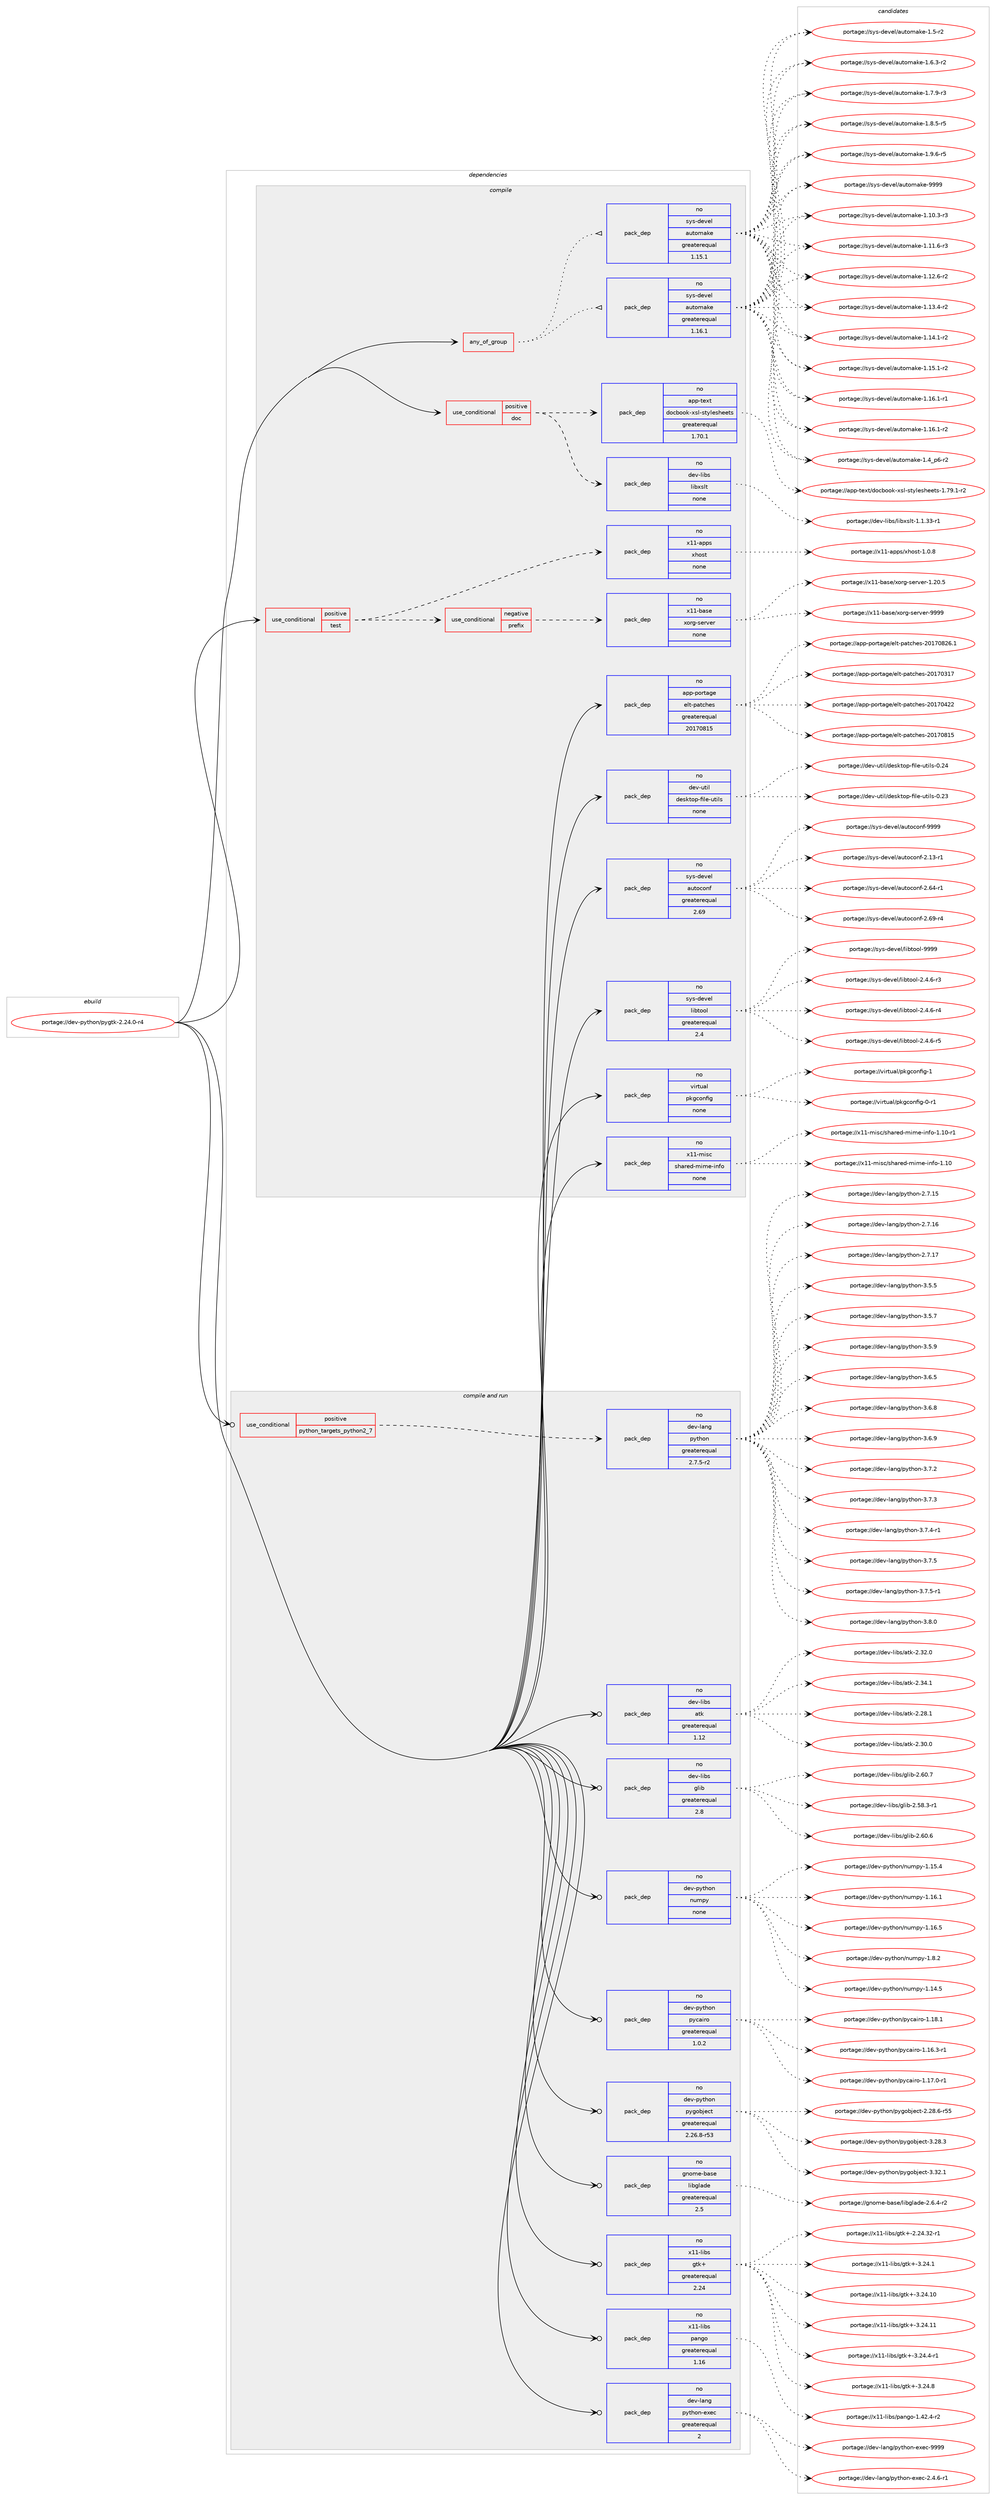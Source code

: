 digraph prolog {

# *************
# Graph options
# *************

newrank=true;
concentrate=true;
compound=true;
graph [rankdir=LR,fontname=Helvetica,fontsize=10,ranksep=1.5];#, ranksep=2.5, nodesep=0.2];
edge  [arrowhead=vee];
node  [fontname=Helvetica,fontsize=10];

# **********
# The ebuild
# **********

subgraph cluster_leftcol {
color=gray;
rank=same;
label=<<i>ebuild</i>>;
id [label="portage://dev-python/pygtk-2.24.0-r4", color=red, width=4, href="../dev-python/pygtk-2.24.0-r4.svg"];
}

# ****************
# The dependencies
# ****************

subgraph cluster_midcol {
color=gray;
label=<<i>dependencies</i>>;
subgraph cluster_compile {
fillcolor="#eeeeee";
style=filled;
label=<<i>compile</i>>;
subgraph any3303 {
dependency161634 [label=<<TABLE BORDER="0" CELLBORDER="1" CELLSPACING="0" CELLPADDING="4"><TR><TD CELLPADDING="10">any_of_group</TD></TR></TABLE>>, shape=none, color=red];subgraph pack122811 {
dependency161635 [label=<<TABLE BORDER="0" CELLBORDER="1" CELLSPACING="0" CELLPADDING="4" WIDTH="220"><TR><TD ROWSPAN="6" CELLPADDING="30">pack_dep</TD></TR><TR><TD WIDTH="110">no</TD></TR><TR><TD>sys-devel</TD></TR><TR><TD>automake</TD></TR><TR><TD>greaterequal</TD></TR><TR><TD>1.16.1</TD></TR></TABLE>>, shape=none, color=blue];
}
dependency161634:e -> dependency161635:w [weight=20,style="dotted",arrowhead="oinv"];
subgraph pack122812 {
dependency161636 [label=<<TABLE BORDER="0" CELLBORDER="1" CELLSPACING="0" CELLPADDING="4" WIDTH="220"><TR><TD ROWSPAN="6" CELLPADDING="30">pack_dep</TD></TR><TR><TD WIDTH="110">no</TD></TR><TR><TD>sys-devel</TD></TR><TR><TD>automake</TD></TR><TR><TD>greaterequal</TD></TR><TR><TD>1.15.1</TD></TR></TABLE>>, shape=none, color=blue];
}
dependency161634:e -> dependency161636:w [weight=20,style="dotted",arrowhead="oinv"];
}
id:e -> dependency161634:w [weight=20,style="solid",arrowhead="vee"];
subgraph cond35447 {
dependency161637 [label=<<TABLE BORDER="0" CELLBORDER="1" CELLSPACING="0" CELLPADDING="4"><TR><TD ROWSPAN="3" CELLPADDING="10">use_conditional</TD></TR><TR><TD>positive</TD></TR><TR><TD>doc</TD></TR></TABLE>>, shape=none, color=red];
subgraph pack122813 {
dependency161638 [label=<<TABLE BORDER="0" CELLBORDER="1" CELLSPACING="0" CELLPADDING="4" WIDTH="220"><TR><TD ROWSPAN="6" CELLPADDING="30">pack_dep</TD></TR><TR><TD WIDTH="110">no</TD></TR><TR><TD>dev-libs</TD></TR><TR><TD>libxslt</TD></TR><TR><TD>none</TD></TR><TR><TD></TD></TR></TABLE>>, shape=none, color=blue];
}
dependency161637:e -> dependency161638:w [weight=20,style="dashed",arrowhead="vee"];
subgraph pack122814 {
dependency161639 [label=<<TABLE BORDER="0" CELLBORDER="1" CELLSPACING="0" CELLPADDING="4" WIDTH="220"><TR><TD ROWSPAN="6" CELLPADDING="30">pack_dep</TD></TR><TR><TD WIDTH="110">no</TD></TR><TR><TD>app-text</TD></TR><TR><TD>docbook-xsl-stylesheets</TD></TR><TR><TD>greaterequal</TD></TR><TR><TD>1.70.1</TD></TR></TABLE>>, shape=none, color=blue];
}
dependency161637:e -> dependency161639:w [weight=20,style="dashed",arrowhead="vee"];
}
id:e -> dependency161637:w [weight=20,style="solid",arrowhead="vee"];
subgraph cond35448 {
dependency161640 [label=<<TABLE BORDER="0" CELLBORDER="1" CELLSPACING="0" CELLPADDING="4"><TR><TD ROWSPAN="3" CELLPADDING="10">use_conditional</TD></TR><TR><TD>positive</TD></TR><TR><TD>test</TD></TR></TABLE>>, shape=none, color=red];
subgraph cond35449 {
dependency161641 [label=<<TABLE BORDER="0" CELLBORDER="1" CELLSPACING="0" CELLPADDING="4"><TR><TD ROWSPAN="3" CELLPADDING="10">use_conditional</TD></TR><TR><TD>negative</TD></TR><TR><TD>prefix</TD></TR></TABLE>>, shape=none, color=red];
subgraph pack122815 {
dependency161642 [label=<<TABLE BORDER="0" CELLBORDER="1" CELLSPACING="0" CELLPADDING="4" WIDTH="220"><TR><TD ROWSPAN="6" CELLPADDING="30">pack_dep</TD></TR><TR><TD WIDTH="110">no</TD></TR><TR><TD>x11-base</TD></TR><TR><TD>xorg-server</TD></TR><TR><TD>none</TD></TR><TR><TD></TD></TR></TABLE>>, shape=none, color=blue];
}
dependency161641:e -> dependency161642:w [weight=20,style="dashed",arrowhead="vee"];
}
dependency161640:e -> dependency161641:w [weight=20,style="dashed",arrowhead="vee"];
subgraph pack122816 {
dependency161643 [label=<<TABLE BORDER="0" CELLBORDER="1" CELLSPACING="0" CELLPADDING="4" WIDTH="220"><TR><TD ROWSPAN="6" CELLPADDING="30">pack_dep</TD></TR><TR><TD WIDTH="110">no</TD></TR><TR><TD>x11-apps</TD></TR><TR><TD>xhost</TD></TR><TR><TD>none</TD></TR><TR><TD></TD></TR></TABLE>>, shape=none, color=blue];
}
dependency161640:e -> dependency161643:w [weight=20,style="dashed",arrowhead="vee"];
}
id:e -> dependency161640:w [weight=20,style="solid",arrowhead="vee"];
subgraph pack122817 {
dependency161644 [label=<<TABLE BORDER="0" CELLBORDER="1" CELLSPACING="0" CELLPADDING="4" WIDTH="220"><TR><TD ROWSPAN="6" CELLPADDING="30">pack_dep</TD></TR><TR><TD WIDTH="110">no</TD></TR><TR><TD>app-portage</TD></TR><TR><TD>elt-patches</TD></TR><TR><TD>greaterequal</TD></TR><TR><TD>20170815</TD></TR></TABLE>>, shape=none, color=blue];
}
id:e -> dependency161644:w [weight=20,style="solid",arrowhead="vee"];
subgraph pack122818 {
dependency161645 [label=<<TABLE BORDER="0" CELLBORDER="1" CELLSPACING="0" CELLPADDING="4" WIDTH="220"><TR><TD ROWSPAN="6" CELLPADDING="30">pack_dep</TD></TR><TR><TD WIDTH="110">no</TD></TR><TR><TD>dev-util</TD></TR><TR><TD>desktop-file-utils</TD></TR><TR><TD>none</TD></TR><TR><TD></TD></TR></TABLE>>, shape=none, color=blue];
}
id:e -> dependency161645:w [weight=20,style="solid",arrowhead="vee"];
subgraph pack122819 {
dependency161646 [label=<<TABLE BORDER="0" CELLBORDER="1" CELLSPACING="0" CELLPADDING="4" WIDTH="220"><TR><TD ROWSPAN="6" CELLPADDING="30">pack_dep</TD></TR><TR><TD WIDTH="110">no</TD></TR><TR><TD>sys-devel</TD></TR><TR><TD>autoconf</TD></TR><TR><TD>greaterequal</TD></TR><TR><TD>2.69</TD></TR></TABLE>>, shape=none, color=blue];
}
id:e -> dependency161646:w [weight=20,style="solid",arrowhead="vee"];
subgraph pack122820 {
dependency161647 [label=<<TABLE BORDER="0" CELLBORDER="1" CELLSPACING="0" CELLPADDING="4" WIDTH="220"><TR><TD ROWSPAN="6" CELLPADDING="30">pack_dep</TD></TR><TR><TD WIDTH="110">no</TD></TR><TR><TD>sys-devel</TD></TR><TR><TD>libtool</TD></TR><TR><TD>greaterequal</TD></TR><TR><TD>2.4</TD></TR></TABLE>>, shape=none, color=blue];
}
id:e -> dependency161647:w [weight=20,style="solid",arrowhead="vee"];
subgraph pack122821 {
dependency161648 [label=<<TABLE BORDER="0" CELLBORDER="1" CELLSPACING="0" CELLPADDING="4" WIDTH="220"><TR><TD ROWSPAN="6" CELLPADDING="30">pack_dep</TD></TR><TR><TD WIDTH="110">no</TD></TR><TR><TD>virtual</TD></TR><TR><TD>pkgconfig</TD></TR><TR><TD>none</TD></TR><TR><TD></TD></TR></TABLE>>, shape=none, color=blue];
}
id:e -> dependency161648:w [weight=20,style="solid",arrowhead="vee"];
subgraph pack122822 {
dependency161649 [label=<<TABLE BORDER="0" CELLBORDER="1" CELLSPACING="0" CELLPADDING="4" WIDTH="220"><TR><TD ROWSPAN="6" CELLPADDING="30">pack_dep</TD></TR><TR><TD WIDTH="110">no</TD></TR><TR><TD>x11-misc</TD></TR><TR><TD>shared-mime-info</TD></TR><TR><TD>none</TD></TR><TR><TD></TD></TR></TABLE>>, shape=none, color=blue];
}
id:e -> dependency161649:w [weight=20,style="solid",arrowhead="vee"];
}
subgraph cluster_compileandrun {
fillcolor="#eeeeee";
style=filled;
label=<<i>compile and run</i>>;
subgraph cond35450 {
dependency161650 [label=<<TABLE BORDER="0" CELLBORDER="1" CELLSPACING="0" CELLPADDING="4"><TR><TD ROWSPAN="3" CELLPADDING="10">use_conditional</TD></TR><TR><TD>positive</TD></TR><TR><TD>python_targets_python2_7</TD></TR></TABLE>>, shape=none, color=red];
subgraph pack122823 {
dependency161651 [label=<<TABLE BORDER="0" CELLBORDER="1" CELLSPACING="0" CELLPADDING="4" WIDTH="220"><TR><TD ROWSPAN="6" CELLPADDING="30">pack_dep</TD></TR><TR><TD WIDTH="110">no</TD></TR><TR><TD>dev-lang</TD></TR><TR><TD>python</TD></TR><TR><TD>greaterequal</TD></TR><TR><TD>2.7.5-r2</TD></TR></TABLE>>, shape=none, color=blue];
}
dependency161650:e -> dependency161651:w [weight=20,style="dashed",arrowhead="vee"];
}
id:e -> dependency161650:w [weight=20,style="solid",arrowhead="odotvee"];
subgraph pack122824 {
dependency161652 [label=<<TABLE BORDER="0" CELLBORDER="1" CELLSPACING="0" CELLPADDING="4" WIDTH="220"><TR><TD ROWSPAN="6" CELLPADDING="30">pack_dep</TD></TR><TR><TD WIDTH="110">no</TD></TR><TR><TD>dev-lang</TD></TR><TR><TD>python-exec</TD></TR><TR><TD>greaterequal</TD></TR><TR><TD>2</TD></TR></TABLE>>, shape=none, color=blue];
}
id:e -> dependency161652:w [weight=20,style="solid",arrowhead="odotvee"];
subgraph pack122825 {
dependency161653 [label=<<TABLE BORDER="0" CELLBORDER="1" CELLSPACING="0" CELLPADDING="4" WIDTH="220"><TR><TD ROWSPAN="6" CELLPADDING="30">pack_dep</TD></TR><TR><TD WIDTH="110">no</TD></TR><TR><TD>dev-libs</TD></TR><TR><TD>atk</TD></TR><TR><TD>greaterequal</TD></TR><TR><TD>1.12</TD></TR></TABLE>>, shape=none, color=blue];
}
id:e -> dependency161653:w [weight=20,style="solid",arrowhead="odotvee"];
subgraph pack122826 {
dependency161654 [label=<<TABLE BORDER="0" CELLBORDER="1" CELLSPACING="0" CELLPADDING="4" WIDTH="220"><TR><TD ROWSPAN="6" CELLPADDING="30">pack_dep</TD></TR><TR><TD WIDTH="110">no</TD></TR><TR><TD>dev-libs</TD></TR><TR><TD>glib</TD></TR><TR><TD>greaterequal</TD></TR><TR><TD>2.8</TD></TR></TABLE>>, shape=none, color=blue];
}
id:e -> dependency161654:w [weight=20,style="solid",arrowhead="odotvee"];
subgraph pack122827 {
dependency161655 [label=<<TABLE BORDER="0" CELLBORDER="1" CELLSPACING="0" CELLPADDING="4" WIDTH="220"><TR><TD ROWSPAN="6" CELLPADDING="30">pack_dep</TD></TR><TR><TD WIDTH="110">no</TD></TR><TR><TD>dev-python</TD></TR><TR><TD>numpy</TD></TR><TR><TD>none</TD></TR><TR><TD></TD></TR></TABLE>>, shape=none, color=blue];
}
id:e -> dependency161655:w [weight=20,style="solid",arrowhead="odotvee"];
subgraph pack122828 {
dependency161656 [label=<<TABLE BORDER="0" CELLBORDER="1" CELLSPACING="0" CELLPADDING="4" WIDTH="220"><TR><TD ROWSPAN="6" CELLPADDING="30">pack_dep</TD></TR><TR><TD WIDTH="110">no</TD></TR><TR><TD>dev-python</TD></TR><TR><TD>pycairo</TD></TR><TR><TD>greaterequal</TD></TR><TR><TD>1.0.2</TD></TR></TABLE>>, shape=none, color=blue];
}
id:e -> dependency161656:w [weight=20,style="solid",arrowhead="odotvee"];
subgraph pack122829 {
dependency161657 [label=<<TABLE BORDER="0" CELLBORDER="1" CELLSPACING="0" CELLPADDING="4" WIDTH="220"><TR><TD ROWSPAN="6" CELLPADDING="30">pack_dep</TD></TR><TR><TD WIDTH="110">no</TD></TR><TR><TD>dev-python</TD></TR><TR><TD>pygobject</TD></TR><TR><TD>greaterequal</TD></TR><TR><TD>2.26.8-r53</TD></TR></TABLE>>, shape=none, color=blue];
}
id:e -> dependency161657:w [weight=20,style="solid",arrowhead="odotvee"];
subgraph pack122830 {
dependency161658 [label=<<TABLE BORDER="0" CELLBORDER="1" CELLSPACING="0" CELLPADDING="4" WIDTH="220"><TR><TD ROWSPAN="6" CELLPADDING="30">pack_dep</TD></TR><TR><TD WIDTH="110">no</TD></TR><TR><TD>gnome-base</TD></TR><TR><TD>libglade</TD></TR><TR><TD>greaterequal</TD></TR><TR><TD>2.5</TD></TR></TABLE>>, shape=none, color=blue];
}
id:e -> dependency161658:w [weight=20,style="solid",arrowhead="odotvee"];
subgraph pack122831 {
dependency161659 [label=<<TABLE BORDER="0" CELLBORDER="1" CELLSPACING="0" CELLPADDING="4" WIDTH="220"><TR><TD ROWSPAN="6" CELLPADDING="30">pack_dep</TD></TR><TR><TD WIDTH="110">no</TD></TR><TR><TD>x11-libs</TD></TR><TR><TD>gtk+</TD></TR><TR><TD>greaterequal</TD></TR><TR><TD>2.24</TD></TR></TABLE>>, shape=none, color=blue];
}
id:e -> dependency161659:w [weight=20,style="solid",arrowhead="odotvee"];
subgraph pack122832 {
dependency161660 [label=<<TABLE BORDER="0" CELLBORDER="1" CELLSPACING="0" CELLPADDING="4" WIDTH="220"><TR><TD ROWSPAN="6" CELLPADDING="30">pack_dep</TD></TR><TR><TD WIDTH="110">no</TD></TR><TR><TD>x11-libs</TD></TR><TR><TD>pango</TD></TR><TR><TD>greaterequal</TD></TR><TR><TD>1.16</TD></TR></TABLE>>, shape=none, color=blue];
}
id:e -> dependency161660:w [weight=20,style="solid",arrowhead="odotvee"];
}
subgraph cluster_run {
fillcolor="#eeeeee";
style=filled;
label=<<i>run</i>>;
}
}

# **************
# The candidates
# **************

subgraph cluster_choices {
rank=same;
color=gray;
label=<<i>candidates</i>>;

subgraph choice122811 {
color=black;
nodesep=1;
choiceportage11512111545100101118101108479711711611110997107101454946494846514511451 [label="portage://sys-devel/automake-1.10.3-r3", color=red, width=4,href="../sys-devel/automake-1.10.3-r3.svg"];
choiceportage11512111545100101118101108479711711611110997107101454946494946544511451 [label="portage://sys-devel/automake-1.11.6-r3", color=red, width=4,href="../sys-devel/automake-1.11.6-r3.svg"];
choiceportage11512111545100101118101108479711711611110997107101454946495046544511450 [label="portage://sys-devel/automake-1.12.6-r2", color=red, width=4,href="../sys-devel/automake-1.12.6-r2.svg"];
choiceportage11512111545100101118101108479711711611110997107101454946495146524511450 [label="portage://sys-devel/automake-1.13.4-r2", color=red, width=4,href="../sys-devel/automake-1.13.4-r2.svg"];
choiceportage11512111545100101118101108479711711611110997107101454946495246494511450 [label="portage://sys-devel/automake-1.14.1-r2", color=red, width=4,href="../sys-devel/automake-1.14.1-r2.svg"];
choiceportage11512111545100101118101108479711711611110997107101454946495346494511450 [label="portage://sys-devel/automake-1.15.1-r2", color=red, width=4,href="../sys-devel/automake-1.15.1-r2.svg"];
choiceportage11512111545100101118101108479711711611110997107101454946495446494511449 [label="portage://sys-devel/automake-1.16.1-r1", color=red, width=4,href="../sys-devel/automake-1.16.1-r1.svg"];
choiceportage11512111545100101118101108479711711611110997107101454946495446494511450 [label="portage://sys-devel/automake-1.16.1-r2", color=red, width=4,href="../sys-devel/automake-1.16.1-r2.svg"];
choiceportage115121115451001011181011084797117116111109971071014549465295112544511450 [label="portage://sys-devel/automake-1.4_p6-r2", color=red, width=4,href="../sys-devel/automake-1.4_p6-r2.svg"];
choiceportage11512111545100101118101108479711711611110997107101454946534511450 [label="portage://sys-devel/automake-1.5-r2", color=red, width=4,href="../sys-devel/automake-1.5-r2.svg"];
choiceportage115121115451001011181011084797117116111109971071014549465446514511450 [label="portage://sys-devel/automake-1.6.3-r2", color=red, width=4,href="../sys-devel/automake-1.6.3-r2.svg"];
choiceportage115121115451001011181011084797117116111109971071014549465546574511451 [label="portage://sys-devel/automake-1.7.9-r3", color=red, width=4,href="../sys-devel/automake-1.7.9-r3.svg"];
choiceportage115121115451001011181011084797117116111109971071014549465646534511453 [label="portage://sys-devel/automake-1.8.5-r5", color=red, width=4,href="../sys-devel/automake-1.8.5-r5.svg"];
choiceportage115121115451001011181011084797117116111109971071014549465746544511453 [label="portage://sys-devel/automake-1.9.6-r5", color=red, width=4,href="../sys-devel/automake-1.9.6-r5.svg"];
choiceportage115121115451001011181011084797117116111109971071014557575757 [label="portage://sys-devel/automake-9999", color=red, width=4,href="../sys-devel/automake-9999.svg"];
dependency161635:e -> choiceportage11512111545100101118101108479711711611110997107101454946494846514511451:w [style=dotted,weight="100"];
dependency161635:e -> choiceportage11512111545100101118101108479711711611110997107101454946494946544511451:w [style=dotted,weight="100"];
dependency161635:e -> choiceportage11512111545100101118101108479711711611110997107101454946495046544511450:w [style=dotted,weight="100"];
dependency161635:e -> choiceportage11512111545100101118101108479711711611110997107101454946495146524511450:w [style=dotted,weight="100"];
dependency161635:e -> choiceportage11512111545100101118101108479711711611110997107101454946495246494511450:w [style=dotted,weight="100"];
dependency161635:e -> choiceportage11512111545100101118101108479711711611110997107101454946495346494511450:w [style=dotted,weight="100"];
dependency161635:e -> choiceportage11512111545100101118101108479711711611110997107101454946495446494511449:w [style=dotted,weight="100"];
dependency161635:e -> choiceportage11512111545100101118101108479711711611110997107101454946495446494511450:w [style=dotted,weight="100"];
dependency161635:e -> choiceportage115121115451001011181011084797117116111109971071014549465295112544511450:w [style=dotted,weight="100"];
dependency161635:e -> choiceportage11512111545100101118101108479711711611110997107101454946534511450:w [style=dotted,weight="100"];
dependency161635:e -> choiceportage115121115451001011181011084797117116111109971071014549465446514511450:w [style=dotted,weight="100"];
dependency161635:e -> choiceportage115121115451001011181011084797117116111109971071014549465546574511451:w [style=dotted,weight="100"];
dependency161635:e -> choiceportage115121115451001011181011084797117116111109971071014549465646534511453:w [style=dotted,weight="100"];
dependency161635:e -> choiceportage115121115451001011181011084797117116111109971071014549465746544511453:w [style=dotted,weight="100"];
dependency161635:e -> choiceportage115121115451001011181011084797117116111109971071014557575757:w [style=dotted,weight="100"];
}
subgraph choice122812 {
color=black;
nodesep=1;
choiceportage11512111545100101118101108479711711611110997107101454946494846514511451 [label="portage://sys-devel/automake-1.10.3-r3", color=red, width=4,href="../sys-devel/automake-1.10.3-r3.svg"];
choiceportage11512111545100101118101108479711711611110997107101454946494946544511451 [label="portage://sys-devel/automake-1.11.6-r3", color=red, width=4,href="../sys-devel/automake-1.11.6-r3.svg"];
choiceportage11512111545100101118101108479711711611110997107101454946495046544511450 [label="portage://sys-devel/automake-1.12.6-r2", color=red, width=4,href="../sys-devel/automake-1.12.6-r2.svg"];
choiceportage11512111545100101118101108479711711611110997107101454946495146524511450 [label="portage://sys-devel/automake-1.13.4-r2", color=red, width=4,href="../sys-devel/automake-1.13.4-r2.svg"];
choiceportage11512111545100101118101108479711711611110997107101454946495246494511450 [label="portage://sys-devel/automake-1.14.1-r2", color=red, width=4,href="../sys-devel/automake-1.14.1-r2.svg"];
choiceportage11512111545100101118101108479711711611110997107101454946495346494511450 [label="portage://sys-devel/automake-1.15.1-r2", color=red, width=4,href="../sys-devel/automake-1.15.1-r2.svg"];
choiceportage11512111545100101118101108479711711611110997107101454946495446494511449 [label="portage://sys-devel/automake-1.16.1-r1", color=red, width=4,href="../sys-devel/automake-1.16.1-r1.svg"];
choiceportage11512111545100101118101108479711711611110997107101454946495446494511450 [label="portage://sys-devel/automake-1.16.1-r2", color=red, width=4,href="../sys-devel/automake-1.16.1-r2.svg"];
choiceportage115121115451001011181011084797117116111109971071014549465295112544511450 [label="portage://sys-devel/automake-1.4_p6-r2", color=red, width=4,href="../sys-devel/automake-1.4_p6-r2.svg"];
choiceportage11512111545100101118101108479711711611110997107101454946534511450 [label="portage://sys-devel/automake-1.5-r2", color=red, width=4,href="../sys-devel/automake-1.5-r2.svg"];
choiceportage115121115451001011181011084797117116111109971071014549465446514511450 [label="portage://sys-devel/automake-1.6.3-r2", color=red, width=4,href="../sys-devel/automake-1.6.3-r2.svg"];
choiceportage115121115451001011181011084797117116111109971071014549465546574511451 [label="portage://sys-devel/automake-1.7.9-r3", color=red, width=4,href="../sys-devel/automake-1.7.9-r3.svg"];
choiceportage115121115451001011181011084797117116111109971071014549465646534511453 [label="portage://sys-devel/automake-1.8.5-r5", color=red, width=4,href="../sys-devel/automake-1.8.5-r5.svg"];
choiceportage115121115451001011181011084797117116111109971071014549465746544511453 [label="portage://sys-devel/automake-1.9.6-r5", color=red, width=4,href="../sys-devel/automake-1.9.6-r5.svg"];
choiceportage115121115451001011181011084797117116111109971071014557575757 [label="portage://sys-devel/automake-9999", color=red, width=4,href="../sys-devel/automake-9999.svg"];
dependency161636:e -> choiceportage11512111545100101118101108479711711611110997107101454946494846514511451:w [style=dotted,weight="100"];
dependency161636:e -> choiceportage11512111545100101118101108479711711611110997107101454946494946544511451:w [style=dotted,weight="100"];
dependency161636:e -> choiceportage11512111545100101118101108479711711611110997107101454946495046544511450:w [style=dotted,weight="100"];
dependency161636:e -> choiceportage11512111545100101118101108479711711611110997107101454946495146524511450:w [style=dotted,weight="100"];
dependency161636:e -> choiceportage11512111545100101118101108479711711611110997107101454946495246494511450:w [style=dotted,weight="100"];
dependency161636:e -> choiceportage11512111545100101118101108479711711611110997107101454946495346494511450:w [style=dotted,weight="100"];
dependency161636:e -> choiceportage11512111545100101118101108479711711611110997107101454946495446494511449:w [style=dotted,weight="100"];
dependency161636:e -> choiceportage11512111545100101118101108479711711611110997107101454946495446494511450:w [style=dotted,weight="100"];
dependency161636:e -> choiceportage115121115451001011181011084797117116111109971071014549465295112544511450:w [style=dotted,weight="100"];
dependency161636:e -> choiceportage11512111545100101118101108479711711611110997107101454946534511450:w [style=dotted,weight="100"];
dependency161636:e -> choiceportage115121115451001011181011084797117116111109971071014549465446514511450:w [style=dotted,weight="100"];
dependency161636:e -> choiceportage115121115451001011181011084797117116111109971071014549465546574511451:w [style=dotted,weight="100"];
dependency161636:e -> choiceportage115121115451001011181011084797117116111109971071014549465646534511453:w [style=dotted,weight="100"];
dependency161636:e -> choiceportage115121115451001011181011084797117116111109971071014549465746544511453:w [style=dotted,weight="100"];
dependency161636:e -> choiceportage115121115451001011181011084797117116111109971071014557575757:w [style=dotted,weight="100"];
}
subgraph choice122813 {
color=black;
nodesep=1;
choiceportage10010111845108105981154710810598120115108116454946494651514511449 [label="portage://dev-libs/libxslt-1.1.33-r1", color=red, width=4,href="../dev-libs/libxslt-1.1.33-r1.svg"];
dependency161638:e -> choiceportage10010111845108105981154710810598120115108116454946494651514511449:w [style=dotted,weight="100"];
}
subgraph choice122814 {
color=black;
nodesep=1;
choiceportage97112112451161011201164710011199981111111074512011510845115116121108101115104101101116115454946555746494511450 [label="portage://app-text/docbook-xsl-stylesheets-1.79.1-r2", color=red, width=4,href="../app-text/docbook-xsl-stylesheets-1.79.1-r2.svg"];
dependency161639:e -> choiceportage97112112451161011201164710011199981111111074512011510845115116121108101115104101101116115454946555746494511450:w [style=dotted,weight="100"];
}
subgraph choice122815 {
color=black;
nodesep=1;
choiceportage1204949459897115101471201111141034511510111411810111445494650484653 [label="portage://x11-base/xorg-server-1.20.5", color=red, width=4,href="../x11-base/xorg-server-1.20.5.svg"];
choiceportage120494945989711510147120111114103451151011141181011144557575757 [label="portage://x11-base/xorg-server-9999", color=red, width=4,href="../x11-base/xorg-server-9999.svg"];
dependency161642:e -> choiceportage1204949459897115101471201111141034511510111411810111445494650484653:w [style=dotted,weight="100"];
dependency161642:e -> choiceportage120494945989711510147120111114103451151011141181011144557575757:w [style=dotted,weight="100"];
}
subgraph choice122816 {
color=black;
nodesep=1;
choiceportage1204949459711211211547120104111115116454946484656 [label="portage://x11-apps/xhost-1.0.8", color=red, width=4,href="../x11-apps/xhost-1.0.8.svg"];
dependency161643:e -> choiceportage1204949459711211211547120104111115116454946484656:w [style=dotted,weight="100"];
}
subgraph choice122817 {
color=black;
nodesep=1;
choiceportage97112112451121111141169710310147101108116451129711699104101115455048495548514955 [label="portage://app-portage/elt-patches-20170317", color=red, width=4,href="../app-portage/elt-patches-20170317.svg"];
choiceportage97112112451121111141169710310147101108116451129711699104101115455048495548525050 [label="portage://app-portage/elt-patches-20170422", color=red, width=4,href="../app-portage/elt-patches-20170422.svg"];
choiceportage97112112451121111141169710310147101108116451129711699104101115455048495548564953 [label="portage://app-portage/elt-patches-20170815", color=red, width=4,href="../app-portage/elt-patches-20170815.svg"];
choiceportage971121124511211111411697103101471011081164511297116991041011154550484955485650544649 [label="portage://app-portage/elt-patches-20170826.1", color=red, width=4,href="../app-portage/elt-patches-20170826.1.svg"];
dependency161644:e -> choiceportage97112112451121111141169710310147101108116451129711699104101115455048495548514955:w [style=dotted,weight="100"];
dependency161644:e -> choiceportage97112112451121111141169710310147101108116451129711699104101115455048495548525050:w [style=dotted,weight="100"];
dependency161644:e -> choiceportage97112112451121111141169710310147101108116451129711699104101115455048495548564953:w [style=dotted,weight="100"];
dependency161644:e -> choiceportage971121124511211111411697103101471011081164511297116991041011154550484955485650544649:w [style=dotted,weight="100"];
}
subgraph choice122818 {
color=black;
nodesep=1;
choiceportage100101118451171161051084710010111510711611111245102105108101451171161051081154548465051 [label="portage://dev-util/desktop-file-utils-0.23", color=red, width=4,href="../dev-util/desktop-file-utils-0.23.svg"];
choiceportage100101118451171161051084710010111510711611111245102105108101451171161051081154548465052 [label="portage://dev-util/desktop-file-utils-0.24", color=red, width=4,href="../dev-util/desktop-file-utils-0.24.svg"];
dependency161645:e -> choiceportage100101118451171161051084710010111510711611111245102105108101451171161051081154548465051:w [style=dotted,weight="100"];
dependency161645:e -> choiceportage100101118451171161051084710010111510711611111245102105108101451171161051081154548465052:w [style=dotted,weight="100"];
}
subgraph choice122819 {
color=black;
nodesep=1;
choiceportage1151211154510010111810110847971171161119911111010245504649514511449 [label="portage://sys-devel/autoconf-2.13-r1", color=red, width=4,href="../sys-devel/autoconf-2.13-r1.svg"];
choiceportage1151211154510010111810110847971171161119911111010245504654524511449 [label="portage://sys-devel/autoconf-2.64-r1", color=red, width=4,href="../sys-devel/autoconf-2.64-r1.svg"];
choiceportage1151211154510010111810110847971171161119911111010245504654574511452 [label="portage://sys-devel/autoconf-2.69-r4", color=red, width=4,href="../sys-devel/autoconf-2.69-r4.svg"];
choiceportage115121115451001011181011084797117116111991111101024557575757 [label="portage://sys-devel/autoconf-9999", color=red, width=4,href="../sys-devel/autoconf-9999.svg"];
dependency161646:e -> choiceportage1151211154510010111810110847971171161119911111010245504649514511449:w [style=dotted,weight="100"];
dependency161646:e -> choiceportage1151211154510010111810110847971171161119911111010245504654524511449:w [style=dotted,weight="100"];
dependency161646:e -> choiceportage1151211154510010111810110847971171161119911111010245504654574511452:w [style=dotted,weight="100"];
dependency161646:e -> choiceportage115121115451001011181011084797117116111991111101024557575757:w [style=dotted,weight="100"];
}
subgraph choice122820 {
color=black;
nodesep=1;
choiceportage1151211154510010111810110847108105981161111111084550465246544511451 [label="portage://sys-devel/libtool-2.4.6-r3", color=red, width=4,href="../sys-devel/libtool-2.4.6-r3.svg"];
choiceportage1151211154510010111810110847108105981161111111084550465246544511452 [label="portage://sys-devel/libtool-2.4.6-r4", color=red, width=4,href="../sys-devel/libtool-2.4.6-r4.svg"];
choiceportage1151211154510010111810110847108105981161111111084550465246544511453 [label="portage://sys-devel/libtool-2.4.6-r5", color=red, width=4,href="../sys-devel/libtool-2.4.6-r5.svg"];
choiceportage1151211154510010111810110847108105981161111111084557575757 [label="portage://sys-devel/libtool-9999", color=red, width=4,href="../sys-devel/libtool-9999.svg"];
dependency161647:e -> choiceportage1151211154510010111810110847108105981161111111084550465246544511451:w [style=dotted,weight="100"];
dependency161647:e -> choiceportage1151211154510010111810110847108105981161111111084550465246544511452:w [style=dotted,weight="100"];
dependency161647:e -> choiceportage1151211154510010111810110847108105981161111111084550465246544511453:w [style=dotted,weight="100"];
dependency161647:e -> choiceportage1151211154510010111810110847108105981161111111084557575757:w [style=dotted,weight="100"];
}
subgraph choice122821 {
color=black;
nodesep=1;
choiceportage11810511411611797108471121071039911111010210510345484511449 [label="portage://virtual/pkgconfig-0-r1", color=red, width=4,href="../virtual/pkgconfig-0-r1.svg"];
choiceportage1181051141161179710847112107103991111101021051034549 [label="portage://virtual/pkgconfig-1", color=red, width=4,href="../virtual/pkgconfig-1.svg"];
dependency161648:e -> choiceportage11810511411611797108471121071039911111010210510345484511449:w [style=dotted,weight="100"];
dependency161648:e -> choiceportage1181051141161179710847112107103991111101021051034549:w [style=dotted,weight="100"];
}
subgraph choice122822 {
color=black;
nodesep=1;
choiceportage12049494510910511599471151049711410110045109105109101451051101021114549464948 [label="portage://x11-misc/shared-mime-info-1.10", color=red, width=4,href="../x11-misc/shared-mime-info-1.10.svg"];
choiceportage120494945109105115994711510497114101100451091051091014510511010211145494649484511449 [label="portage://x11-misc/shared-mime-info-1.10-r1", color=red, width=4,href="../x11-misc/shared-mime-info-1.10-r1.svg"];
dependency161649:e -> choiceportage12049494510910511599471151049711410110045109105109101451051101021114549464948:w [style=dotted,weight="100"];
dependency161649:e -> choiceportage120494945109105115994711510497114101100451091051091014510511010211145494649484511449:w [style=dotted,weight="100"];
}
subgraph choice122823 {
color=black;
nodesep=1;
choiceportage10010111845108971101034711212111610411111045504655464953 [label="portage://dev-lang/python-2.7.15", color=red, width=4,href="../dev-lang/python-2.7.15.svg"];
choiceportage10010111845108971101034711212111610411111045504655464954 [label="portage://dev-lang/python-2.7.16", color=red, width=4,href="../dev-lang/python-2.7.16.svg"];
choiceportage10010111845108971101034711212111610411111045504655464955 [label="portage://dev-lang/python-2.7.17", color=red, width=4,href="../dev-lang/python-2.7.17.svg"];
choiceportage100101118451089711010347112121116104111110455146534653 [label="portage://dev-lang/python-3.5.5", color=red, width=4,href="../dev-lang/python-3.5.5.svg"];
choiceportage100101118451089711010347112121116104111110455146534655 [label="portage://dev-lang/python-3.5.7", color=red, width=4,href="../dev-lang/python-3.5.7.svg"];
choiceportage100101118451089711010347112121116104111110455146534657 [label="portage://dev-lang/python-3.5.9", color=red, width=4,href="../dev-lang/python-3.5.9.svg"];
choiceportage100101118451089711010347112121116104111110455146544653 [label="portage://dev-lang/python-3.6.5", color=red, width=4,href="../dev-lang/python-3.6.5.svg"];
choiceportage100101118451089711010347112121116104111110455146544656 [label="portage://dev-lang/python-3.6.8", color=red, width=4,href="../dev-lang/python-3.6.8.svg"];
choiceportage100101118451089711010347112121116104111110455146544657 [label="portage://dev-lang/python-3.6.9", color=red, width=4,href="../dev-lang/python-3.6.9.svg"];
choiceportage100101118451089711010347112121116104111110455146554650 [label="portage://dev-lang/python-3.7.2", color=red, width=4,href="../dev-lang/python-3.7.2.svg"];
choiceportage100101118451089711010347112121116104111110455146554651 [label="portage://dev-lang/python-3.7.3", color=red, width=4,href="../dev-lang/python-3.7.3.svg"];
choiceportage1001011184510897110103471121211161041111104551465546524511449 [label="portage://dev-lang/python-3.7.4-r1", color=red, width=4,href="../dev-lang/python-3.7.4-r1.svg"];
choiceportage100101118451089711010347112121116104111110455146554653 [label="portage://dev-lang/python-3.7.5", color=red, width=4,href="../dev-lang/python-3.7.5.svg"];
choiceportage1001011184510897110103471121211161041111104551465546534511449 [label="portage://dev-lang/python-3.7.5-r1", color=red, width=4,href="../dev-lang/python-3.7.5-r1.svg"];
choiceportage100101118451089711010347112121116104111110455146564648 [label="portage://dev-lang/python-3.8.0", color=red, width=4,href="../dev-lang/python-3.8.0.svg"];
dependency161651:e -> choiceportage10010111845108971101034711212111610411111045504655464953:w [style=dotted,weight="100"];
dependency161651:e -> choiceportage10010111845108971101034711212111610411111045504655464954:w [style=dotted,weight="100"];
dependency161651:e -> choiceportage10010111845108971101034711212111610411111045504655464955:w [style=dotted,weight="100"];
dependency161651:e -> choiceportage100101118451089711010347112121116104111110455146534653:w [style=dotted,weight="100"];
dependency161651:e -> choiceportage100101118451089711010347112121116104111110455146534655:w [style=dotted,weight="100"];
dependency161651:e -> choiceportage100101118451089711010347112121116104111110455146534657:w [style=dotted,weight="100"];
dependency161651:e -> choiceportage100101118451089711010347112121116104111110455146544653:w [style=dotted,weight="100"];
dependency161651:e -> choiceportage100101118451089711010347112121116104111110455146544656:w [style=dotted,weight="100"];
dependency161651:e -> choiceportage100101118451089711010347112121116104111110455146544657:w [style=dotted,weight="100"];
dependency161651:e -> choiceportage100101118451089711010347112121116104111110455146554650:w [style=dotted,weight="100"];
dependency161651:e -> choiceportage100101118451089711010347112121116104111110455146554651:w [style=dotted,weight="100"];
dependency161651:e -> choiceportage1001011184510897110103471121211161041111104551465546524511449:w [style=dotted,weight="100"];
dependency161651:e -> choiceportage100101118451089711010347112121116104111110455146554653:w [style=dotted,weight="100"];
dependency161651:e -> choiceportage1001011184510897110103471121211161041111104551465546534511449:w [style=dotted,weight="100"];
dependency161651:e -> choiceportage100101118451089711010347112121116104111110455146564648:w [style=dotted,weight="100"];
}
subgraph choice122824 {
color=black;
nodesep=1;
choiceportage10010111845108971101034711212111610411111045101120101994550465246544511449 [label="portage://dev-lang/python-exec-2.4.6-r1", color=red, width=4,href="../dev-lang/python-exec-2.4.6-r1.svg"];
choiceportage10010111845108971101034711212111610411111045101120101994557575757 [label="portage://dev-lang/python-exec-9999", color=red, width=4,href="../dev-lang/python-exec-9999.svg"];
dependency161652:e -> choiceportage10010111845108971101034711212111610411111045101120101994550465246544511449:w [style=dotted,weight="100"];
dependency161652:e -> choiceportage10010111845108971101034711212111610411111045101120101994557575757:w [style=dotted,weight="100"];
}
subgraph choice122825 {
color=black;
nodesep=1;
choiceportage1001011184510810598115479711610745504650564649 [label="portage://dev-libs/atk-2.28.1", color=red, width=4,href="../dev-libs/atk-2.28.1.svg"];
choiceportage1001011184510810598115479711610745504651484648 [label="portage://dev-libs/atk-2.30.0", color=red, width=4,href="../dev-libs/atk-2.30.0.svg"];
choiceportage1001011184510810598115479711610745504651504648 [label="portage://dev-libs/atk-2.32.0", color=red, width=4,href="../dev-libs/atk-2.32.0.svg"];
choiceportage1001011184510810598115479711610745504651524649 [label="portage://dev-libs/atk-2.34.1", color=red, width=4,href="../dev-libs/atk-2.34.1.svg"];
dependency161653:e -> choiceportage1001011184510810598115479711610745504650564649:w [style=dotted,weight="100"];
dependency161653:e -> choiceportage1001011184510810598115479711610745504651484648:w [style=dotted,weight="100"];
dependency161653:e -> choiceportage1001011184510810598115479711610745504651504648:w [style=dotted,weight="100"];
dependency161653:e -> choiceportage1001011184510810598115479711610745504651524649:w [style=dotted,weight="100"];
}
subgraph choice122826 {
color=black;
nodesep=1;
choiceportage10010111845108105981154710310810598455046535646514511449 [label="portage://dev-libs/glib-2.58.3-r1", color=red, width=4,href="../dev-libs/glib-2.58.3-r1.svg"];
choiceportage1001011184510810598115471031081059845504654484654 [label="portage://dev-libs/glib-2.60.6", color=red, width=4,href="../dev-libs/glib-2.60.6.svg"];
choiceportage1001011184510810598115471031081059845504654484655 [label="portage://dev-libs/glib-2.60.7", color=red, width=4,href="../dev-libs/glib-2.60.7.svg"];
dependency161654:e -> choiceportage10010111845108105981154710310810598455046535646514511449:w [style=dotted,weight="100"];
dependency161654:e -> choiceportage1001011184510810598115471031081059845504654484654:w [style=dotted,weight="100"];
dependency161654:e -> choiceportage1001011184510810598115471031081059845504654484655:w [style=dotted,weight="100"];
}
subgraph choice122827 {
color=black;
nodesep=1;
choiceportage100101118451121211161041111104711011710911212145494649524653 [label="portage://dev-python/numpy-1.14.5", color=red, width=4,href="../dev-python/numpy-1.14.5.svg"];
choiceportage100101118451121211161041111104711011710911212145494649534652 [label="portage://dev-python/numpy-1.15.4", color=red, width=4,href="../dev-python/numpy-1.15.4.svg"];
choiceportage100101118451121211161041111104711011710911212145494649544649 [label="portage://dev-python/numpy-1.16.1", color=red, width=4,href="../dev-python/numpy-1.16.1.svg"];
choiceportage100101118451121211161041111104711011710911212145494649544653 [label="portage://dev-python/numpy-1.16.5", color=red, width=4,href="../dev-python/numpy-1.16.5.svg"];
choiceportage1001011184511212111610411111047110117109112121454946564650 [label="portage://dev-python/numpy-1.8.2", color=red, width=4,href="../dev-python/numpy-1.8.2.svg"];
dependency161655:e -> choiceportage100101118451121211161041111104711011710911212145494649524653:w [style=dotted,weight="100"];
dependency161655:e -> choiceportage100101118451121211161041111104711011710911212145494649534652:w [style=dotted,weight="100"];
dependency161655:e -> choiceportage100101118451121211161041111104711011710911212145494649544649:w [style=dotted,weight="100"];
dependency161655:e -> choiceportage100101118451121211161041111104711011710911212145494649544653:w [style=dotted,weight="100"];
dependency161655:e -> choiceportage1001011184511212111610411111047110117109112121454946564650:w [style=dotted,weight="100"];
}
subgraph choice122828 {
color=black;
nodesep=1;
choiceportage10010111845112121116104111110471121219997105114111454946495446514511449 [label="portage://dev-python/pycairo-1.16.3-r1", color=red, width=4,href="../dev-python/pycairo-1.16.3-r1.svg"];
choiceportage10010111845112121116104111110471121219997105114111454946495546484511449 [label="portage://dev-python/pycairo-1.17.0-r1", color=red, width=4,href="../dev-python/pycairo-1.17.0-r1.svg"];
choiceportage1001011184511212111610411111047112121999710511411145494649564649 [label="portage://dev-python/pycairo-1.18.1", color=red, width=4,href="../dev-python/pycairo-1.18.1.svg"];
dependency161656:e -> choiceportage10010111845112121116104111110471121219997105114111454946495446514511449:w [style=dotted,weight="100"];
dependency161656:e -> choiceportage10010111845112121116104111110471121219997105114111454946495546484511449:w [style=dotted,weight="100"];
dependency161656:e -> choiceportage1001011184511212111610411111047112121999710511411145494649564649:w [style=dotted,weight="100"];
}
subgraph choice122829 {
color=black;
nodesep=1;
choiceportage1001011184511212111610411111047112121103111981061019911645504650564654451145353 [label="portage://dev-python/pygobject-2.28.6-r55", color=red, width=4,href="../dev-python/pygobject-2.28.6-r55.svg"];
choiceportage1001011184511212111610411111047112121103111981061019911645514650564651 [label="portage://dev-python/pygobject-3.28.3", color=red, width=4,href="../dev-python/pygobject-3.28.3.svg"];
choiceportage1001011184511212111610411111047112121103111981061019911645514651504649 [label="portage://dev-python/pygobject-3.32.1", color=red, width=4,href="../dev-python/pygobject-3.32.1.svg"];
dependency161657:e -> choiceportage1001011184511212111610411111047112121103111981061019911645504650564654451145353:w [style=dotted,weight="100"];
dependency161657:e -> choiceportage1001011184511212111610411111047112121103111981061019911645514650564651:w [style=dotted,weight="100"];
dependency161657:e -> choiceportage1001011184511212111610411111047112121103111981061019911645514651504649:w [style=dotted,weight="100"];
}
subgraph choice122830 {
color=black;
nodesep=1;
choiceportage1031101111091014598971151014710810598103108971001014550465446524511450 [label="portage://gnome-base/libglade-2.6.4-r2", color=red, width=4,href="../gnome-base/libglade-2.6.4-r2.svg"];
dependency161658:e -> choiceportage1031101111091014598971151014710810598103108971001014550465446524511450:w [style=dotted,weight="100"];
}
subgraph choice122831 {
color=black;
nodesep=1;
choiceportage12049494510810598115471031161074345504650524651504511449 [label="portage://x11-libs/gtk+-2.24.32-r1", color=red, width=4,href="../x11-libs/gtk+-2.24.32-r1.svg"];
choiceportage12049494510810598115471031161074345514650524649 [label="portage://x11-libs/gtk+-3.24.1", color=red, width=4,href="../x11-libs/gtk+-3.24.1.svg"];
choiceportage1204949451081059811547103116107434551465052464948 [label="portage://x11-libs/gtk+-3.24.10", color=red, width=4,href="../x11-libs/gtk+-3.24.10.svg"];
choiceportage1204949451081059811547103116107434551465052464949 [label="portage://x11-libs/gtk+-3.24.11", color=red, width=4,href="../x11-libs/gtk+-3.24.11.svg"];
choiceportage120494945108105981154710311610743455146505246524511449 [label="portage://x11-libs/gtk+-3.24.4-r1", color=red, width=4,href="../x11-libs/gtk+-3.24.4-r1.svg"];
choiceportage12049494510810598115471031161074345514650524656 [label="portage://x11-libs/gtk+-3.24.8", color=red, width=4,href="../x11-libs/gtk+-3.24.8.svg"];
dependency161659:e -> choiceportage12049494510810598115471031161074345504650524651504511449:w [style=dotted,weight="100"];
dependency161659:e -> choiceportage12049494510810598115471031161074345514650524649:w [style=dotted,weight="100"];
dependency161659:e -> choiceportage1204949451081059811547103116107434551465052464948:w [style=dotted,weight="100"];
dependency161659:e -> choiceportage1204949451081059811547103116107434551465052464949:w [style=dotted,weight="100"];
dependency161659:e -> choiceportage120494945108105981154710311610743455146505246524511449:w [style=dotted,weight="100"];
dependency161659:e -> choiceportage12049494510810598115471031161074345514650524656:w [style=dotted,weight="100"];
}
subgraph choice122832 {
color=black;
nodesep=1;
choiceportage120494945108105981154711297110103111454946525046524511450 [label="portage://x11-libs/pango-1.42.4-r2", color=red, width=4,href="../x11-libs/pango-1.42.4-r2.svg"];
dependency161660:e -> choiceportage120494945108105981154711297110103111454946525046524511450:w [style=dotted,weight="100"];
}
}

}

